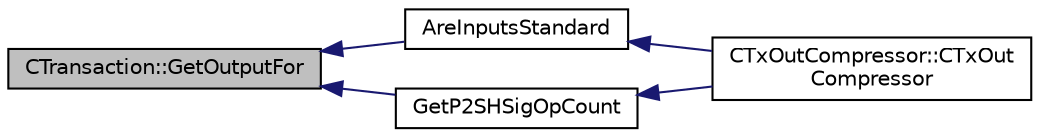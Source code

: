 digraph "CTransaction::GetOutputFor"
{
  edge [fontname="Helvetica",fontsize="10",labelfontname="Helvetica",labelfontsize="10"];
  node [fontname="Helvetica",fontsize="10",shape=record];
  rankdir="LR";
  Node146 [label="CTransaction::GetOutputFor",height=0.2,width=0.4,color="black", fillcolor="grey75", style="filled", fontcolor="black"];
  Node146 -> Node147 [dir="back",color="midnightblue",fontsize="10",style="solid",fontname="Helvetica"];
  Node147 [label="AreInputsStandard",height=0.2,width=0.4,color="black", fillcolor="white", style="filled",URL="$main_8h.html#a29901e539b487e09c90ff90c7560bd9d",tooltip="Check for standard transaction types. "];
  Node147 -> Node148 [dir="back",color="midnightblue",fontsize="10",style="solid",fontname="Helvetica"];
  Node148 [label="CTxOutCompressor::CTxOut\lCompressor",height=0.2,width=0.4,color="black", fillcolor="white", style="filled",URL="$class_c_tx_out_compressor.html#a38ef1033989cd003de65598620d15cea"];
  Node146 -> Node149 [dir="back",color="midnightblue",fontsize="10",style="solid",fontname="Helvetica"];
  Node149 [label="GetP2SHSigOpCount",height=0.2,width=0.4,color="black", fillcolor="white", style="filled",URL="$main_8h.html#acc0a05d60127f0cfcf778348670067e0",tooltip="Count ECDSA signature operations in pay-to-script-hash inputs. "];
  Node149 -> Node148 [dir="back",color="midnightblue",fontsize="10",style="solid",fontname="Helvetica"];
}
